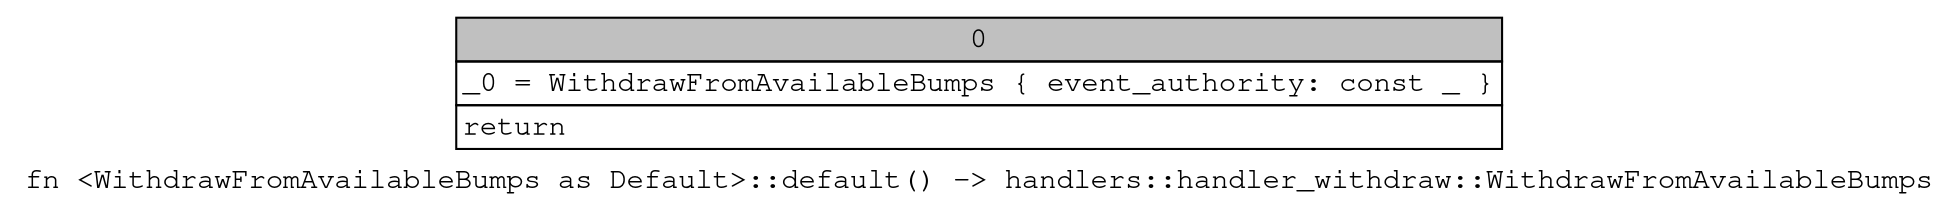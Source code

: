 digraph Mir_0_1719 {
    graph [fontname="Courier, monospace"];
    node [fontname="Courier, monospace"];
    edge [fontname="Courier, monospace"];
    label=<fn &lt;WithdrawFromAvailableBumps as Default&gt;::default() -&gt; handlers::handler_withdraw::WithdrawFromAvailableBumps<br align="left"/>>;
    bb0__0_1719 [shape="none", label=<<table border="0" cellborder="1" cellspacing="0"><tr><td bgcolor="gray" align="center" colspan="1">0</td></tr><tr><td align="left" balign="left">_0 = WithdrawFromAvailableBumps { event_authority: const _ }<br/></td></tr><tr><td align="left">return</td></tr></table>>];
}
